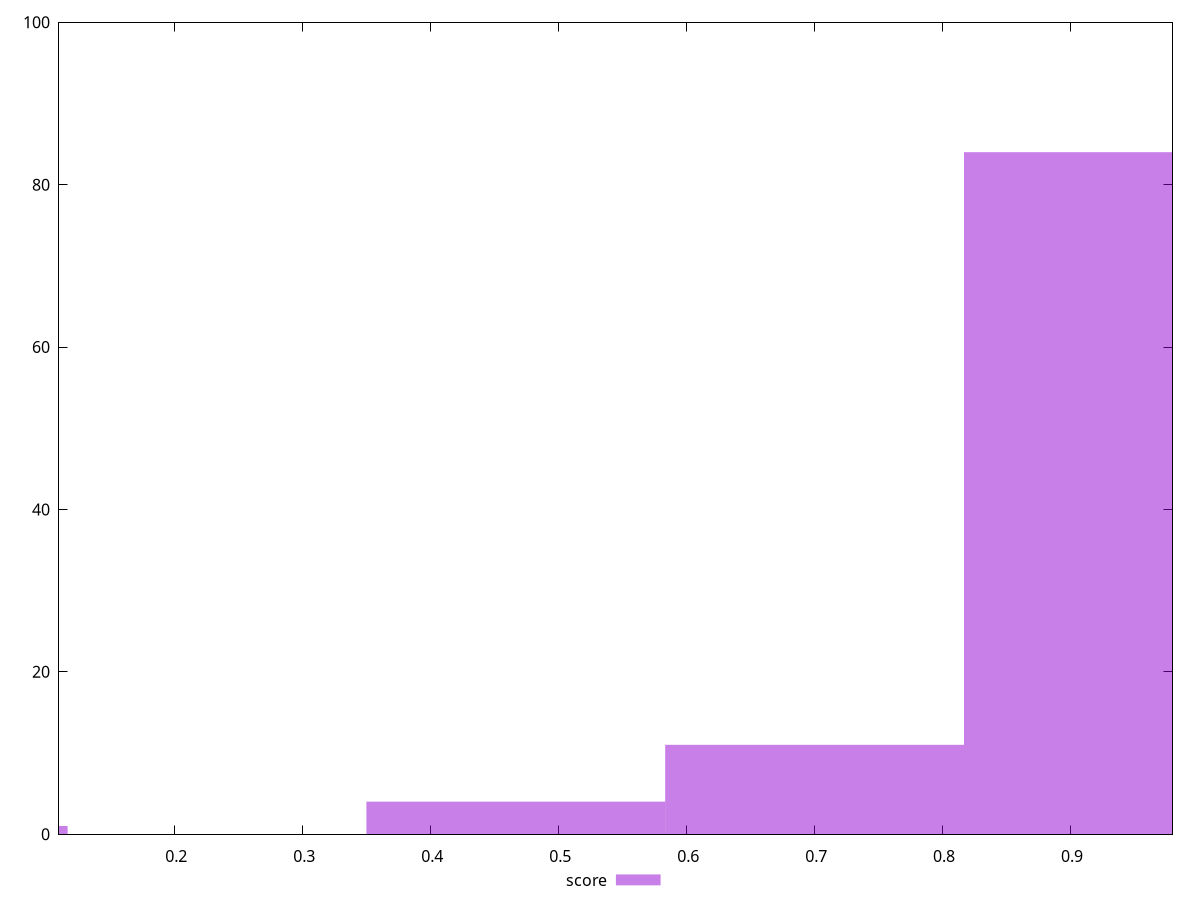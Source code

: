 reset

$score <<EOF
0.46690258774615645 4
0 1
0.9338051754923129 84
0.7003538816192347 11
EOF

set key outside below
set boxwidth 0.23345129387307822
set xrange [0.11:0.98]
set yrange [0:100]
set trange [0:100]
set style fill transparent solid 0.5 noborder
set terminal svg size 640, 490 enhanced background rgb 'white'
set output "report_00019_2021-02-10T18-14-37.922Z//total-blocking-time/samples/pages/score/histogram.svg"

plot $score title "score" with boxes

reset
